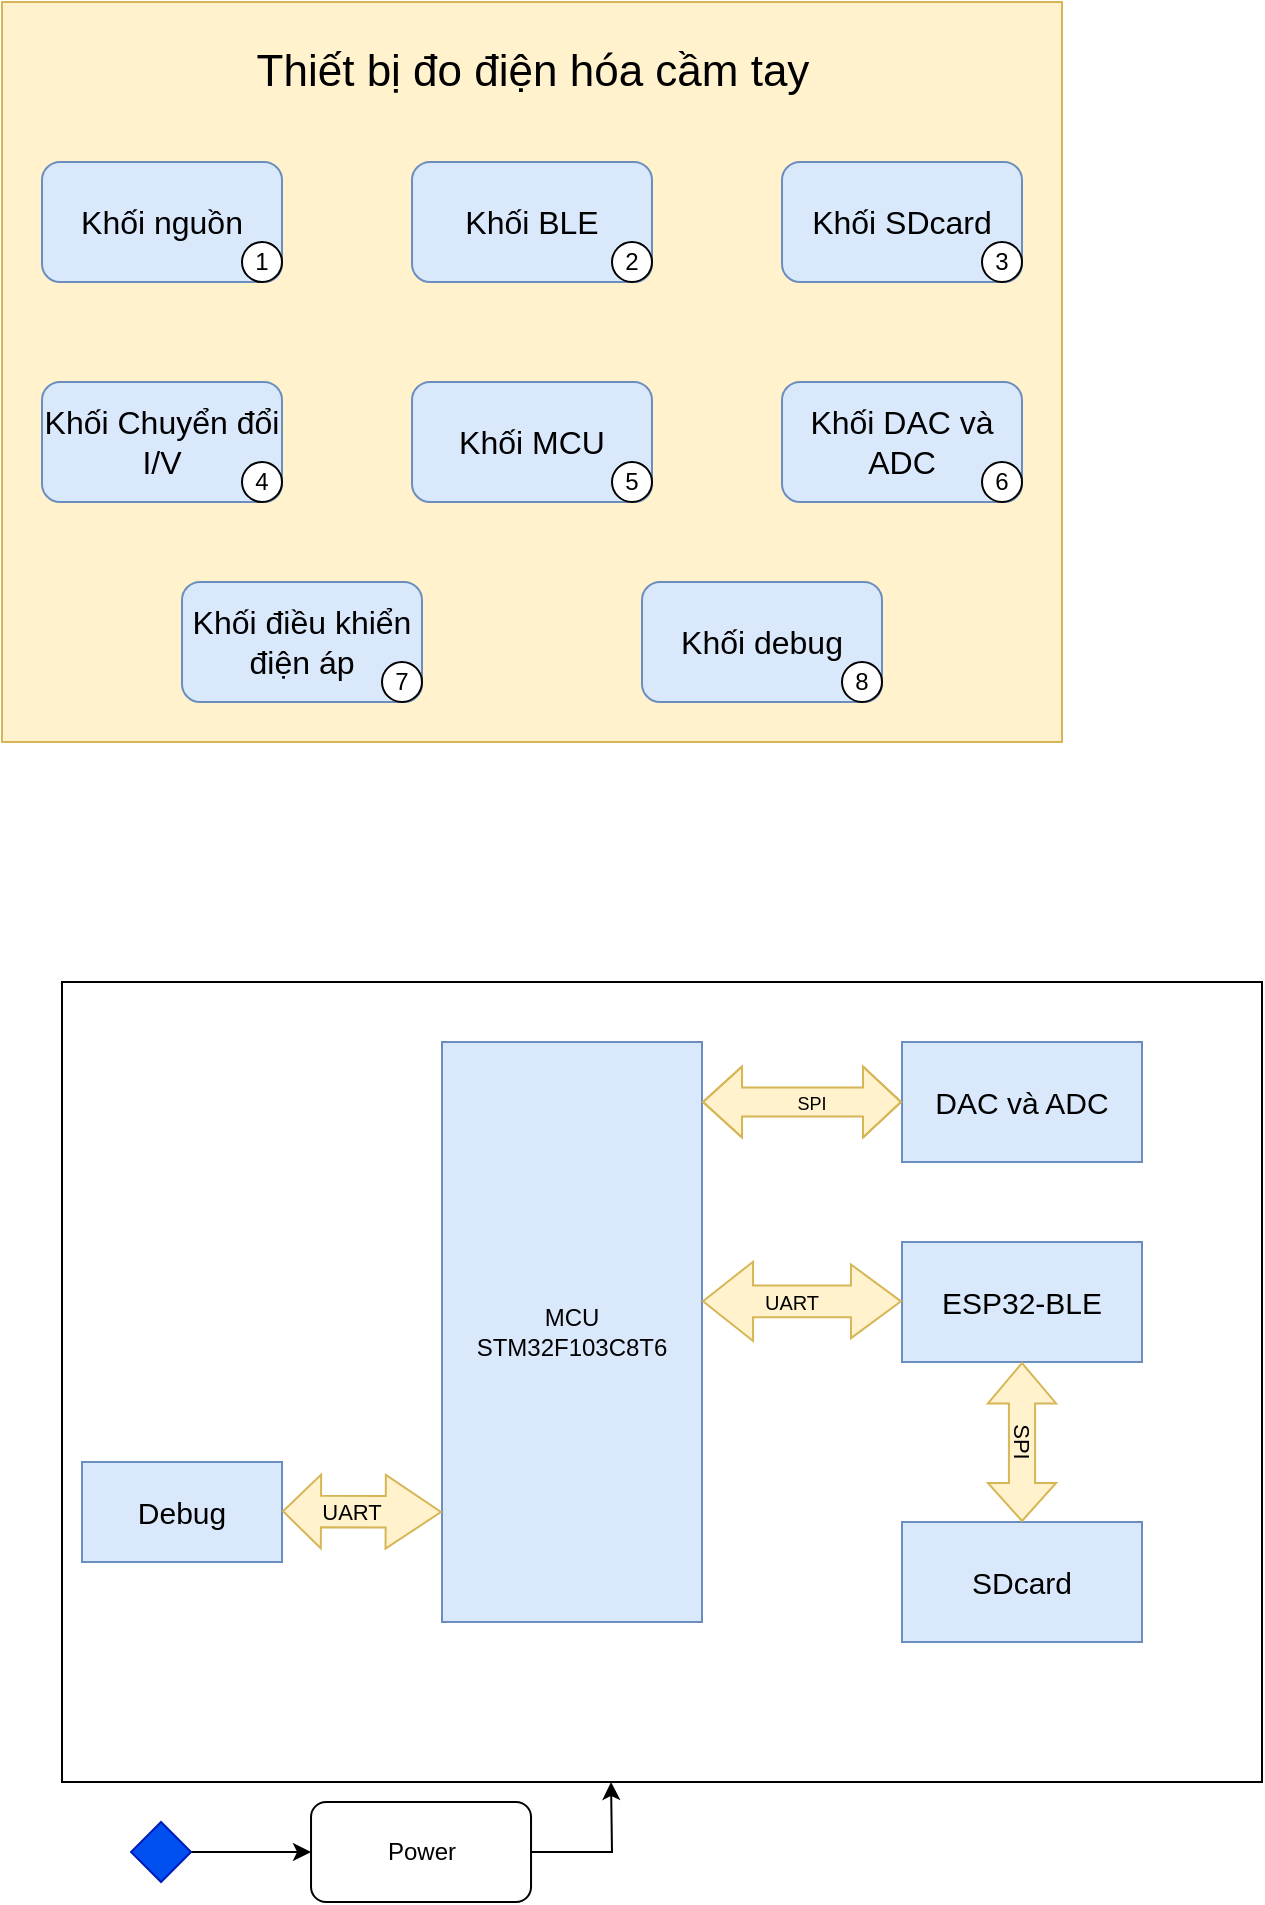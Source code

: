 <mxfile version="24.4.9" type="github">
  <diagram name="Trang-1" id="jlrSxRIfaFYinMx3E_z8">
    <mxGraphModel dx="1173" dy="631" grid="1" gridSize="10" guides="1" tooltips="1" connect="1" arrows="1" fold="1" page="1" pageScale="1" pageWidth="850" pageHeight="1100" math="0" shadow="0">
      <root>
        <mxCell id="0" />
        <mxCell id="1" parent="0" />
        <mxCell id="ZDztYGWsGTLhu8t09ttq-1" value="" style="rounded=0;whiteSpace=wrap;html=1;fillColor=#fff2cc;strokeColor=#d6b656;" parent="1" vertex="1">
          <mxGeometry x="160" y="50" width="530" height="370" as="geometry" />
        </mxCell>
        <mxCell id="ZDztYGWsGTLhu8t09ttq-2" value="&lt;font style=&quot;font-size: 16px;&quot;&gt;Khối nguồn&lt;/font&gt;" style="rounded=1;whiteSpace=wrap;html=1;fillColor=#dae8fc;strokeColor=#6c8ebf;" parent="1" vertex="1">
          <mxGeometry x="180" y="130" width="120" height="60" as="geometry" />
        </mxCell>
        <mxCell id="ZDztYGWsGTLhu8t09ttq-5" value="&lt;font style=&quot;font-size: 16px;&quot;&gt;Khối BLE&lt;/font&gt;" style="rounded=1;whiteSpace=wrap;html=1;fillColor=#dae8fc;strokeColor=#6c8ebf;" parent="1" vertex="1">
          <mxGeometry x="365" y="130" width="120" height="60" as="geometry" />
        </mxCell>
        <mxCell id="ZDztYGWsGTLhu8t09ttq-6" value="&lt;font style=&quot;font-size: 16px;&quot;&gt;Khối SDcard&lt;/font&gt;" style="rounded=1;whiteSpace=wrap;html=1;fillColor=#dae8fc;strokeColor=#6c8ebf;" parent="1" vertex="1">
          <mxGeometry x="550" y="130" width="120" height="60" as="geometry" />
        </mxCell>
        <mxCell id="ZDztYGWsGTLhu8t09ttq-7" value="&lt;span style=&quot;font-size: 16px;&quot;&gt;Khối Chuyển đổi I/V&lt;/span&gt;" style="rounded=1;whiteSpace=wrap;html=1;fillColor=#dae8fc;strokeColor=#6c8ebf;" parent="1" vertex="1">
          <mxGeometry x="180" y="240" width="120" height="60" as="geometry" />
        </mxCell>
        <mxCell id="ZDztYGWsGTLhu8t09ttq-8" value="&lt;font style=&quot;font-size: 16px;&quot;&gt;Khối MCU&lt;/font&gt;" style="rounded=1;whiteSpace=wrap;html=1;fillColor=#dae8fc;strokeColor=#6c8ebf;" parent="1" vertex="1">
          <mxGeometry x="365" y="240" width="120" height="60" as="geometry" />
        </mxCell>
        <mxCell id="ZDztYGWsGTLhu8t09ttq-9" value="&lt;font style=&quot;font-size: 16px;&quot;&gt;Khối DAC và ADC&lt;/font&gt;" style="rounded=1;whiteSpace=wrap;html=1;fillColor=#dae8fc;strokeColor=#6c8ebf;" parent="1" vertex="1">
          <mxGeometry x="550" y="240" width="120" height="60" as="geometry" />
        </mxCell>
        <mxCell id="ZDztYGWsGTLhu8t09ttq-10" value="&lt;font style=&quot;font-size: 16px;&quot;&gt;Khối điều khiển điện áp&lt;/font&gt;" style="rounded=1;whiteSpace=wrap;html=1;fillColor=#dae8fc;strokeColor=#6c8ebf;" parent="1" vertex="1">
          <mxGeometry x="250" y="340" width="120" height="60" as="geometry" />
        </mxCell>
        <mxCell id="ZDztYGWsGTLhu8t09ttq-11" value="&lt;font style=&quot;font-size: 16px;&quot;&gt;Khối debug&lt;/font&gt;" style="rounded=1;whiteSpace=wrap;html=1;fillColor=#dae8fc;strokeColor=#6c8ebf;" parent="1" vertex="1">
          <mxGeometry x="480" y="340" width="120" height="60" as="geometry" />
        </mxCell>
        <mxCell id="ZDztYGWsGTLhu8t09ttq-13" value="1" style="ellipse;whiteSpace=wrap;html=1;aspect=fixed;" parent="1" vertex="1">
          <mxGeometry x="280" y="170" width="20" height="20" as="geometry" />
        </mxCell>
        <mxCell id="ZDztYGWsGTLhu8t09ttq-14" value="2" style="ellipse;whiteSpace=wrap;html=1;aspect=fixed;" parent="1" vertex="1">
          <mxGeometry x="465" y="170" width="20" height="20" as="geometry" />
        </mxCell>
        <mxCell id="ZDztYGWsGTLhu8t09ttq-15" value="3" style="ellipse;whiteSpace=wrap;html=1;aspect=fixed;" parent="1" vertex="1">
          <mxGeometry x="650" y="170" width="20" height="20" as="geometry" />
        </mxCell>
        <mxCell id="ZDztYGWsGTLhu8t09ttq-16" value="4" style="ellipse;whiteSpace=wrap;html=1;aspect=fixed;" parent="1" vertex="1">
          <mxGeometry x="280" y="280" width="20" height="20" as="geometry" />
        </mxCell>
        <mxCell id="ZDztYGWsGTLhu8t09ttq-17" value="5" style="ellipse;whiteSpace=wrap;html=1;aspect=fixed;" parent="1" vertex="1">
          <mxGeometry x="465" y="280" width="20" height="20" as="geometry" />
        </mxCell>
        <mxCell id="ZDztYGWsGTLhu8t09ttq-18" value="6" style="ellipse;whiteSpace=wrap;html=1;aspect=fixed;" parent="1" vertex="1">
          <mxGeometry x="650" y="280" width="20" height="20" as="geometry" />
        </mxCell>
        <mxCell id="ZDztYGWsGTLhu8t09ttq-19" value="7" style="ellipse;whiteSpace=wrap;html=1;aspect=fixed;" parent="1" vertex="1">
          <mxGeometry x="350" y="380" width="20" height="20" as="geometry" />
        </mxCell>
        <mxCell id="ZDztYGWsGTLhu8t09ttq-20" value="8" style="ellipse;whiteSpace=wrap;html=1;aspect=fixed;" parent="1" vertex="1">
          <mxGeometry x="580" y="380" width="20" height="20" as="geometry" />
        </mxCell>
        <mxCell id="ZDztYGWsGTLhu8t09ttq-23" value="&lt;font style=&quot;font-size: 22px;&quot;&gt;Thiết bị đo điện hóa cầm tay&lt;/font&gt;" style="text;html=1;align=center;verticalAlign=middle;whiteSpace=wrap;rounded=0;" parent="1" vertex="1">
          <mxGeometry x="268" y="70" width="315" height="30" as="geometry" />
        </mxCell>
        <mxCell id="ZDztYGWsGTLhu8t09ttq-24" value="" style="rounded=0;whiteSpace=wrap;html=1;" parent="1" vertex="1">
          <mxGeometry x="190" y="540" width="600" height="400" as="geometry" />
        </mxCell>
        <mxCell id="ZDztYGWsGTLhu8t09ttq-29" value="" style="edgeStyle=orthogonalEdgeStyle;rounded=0;orthogonalLoop=1;jettySize=auto;html=1;" parent="1" source="ZDztYGWsGTLhu8t09ttq-25" target="ZDztYGWsGTLhu8t09ttq-26" edge="1">
          <mxGeometry relative="1" as="geometry" />
        </mxCell>
        <mxCell id="ZDztYGWsGTLhu8t09ttq-25" value="" style="rhombus;whiteSpace=wrap;html=1;fillColor=#0050ef;fontColor=#ffffff;strokeColor=#001DBC;" parent="1" vertex="1">
          <mxGeometry x="224.52" y="960" width="30" height="30" as="geometry" />
        </mxCell>
        <mxCell id="ZDztYGWsGTLhu8t09ttq-30" style="edgeStyle=orthogonalEdgeStyle;rounded=0;orthogonalLoop=1;jettySize=auto;html=1;" parent="1" source="ZDztYGWsGTLhu8t09ttq-26" edge="1">
          <mxGeometry relative="1" as="geometry">
            <mxPoint x="464.52" y="940" as="targetPoint" />
          </mxGeometry>
        </mxCell>
        <mxCell id="ZDztYGWsGTLhu8t09ttq-26" value="Power" style="rounded=1;whiteSpace=wrap;html=1;" parent="1" vertex="1">
          <mxGeometry x="314.52" y="950" width="110" height="50" as="geometry" />
        </mxCell>
        <mxCell id="ZDztYGWsGTLhu8t09ttq-31" value="MCU&lt;br&gt;STM32F103C8T6" style="rounded=0;whiteSpace=wrap;html=1;fillColor=#dae8fc;strokeColor=#6c8ebf;" parent="1" vertex="1">
          <mxGeometry x="380" y="570" width="130" height="290" as="geometry" />
        </mxCell>
        <mxCell id="ZDztYGWsGTLhu8t09ttq-32" value="&lt;font style=&quot;font-size: 15px;&quot;&gt;DAC và ADC&lt;/font&gt;" style="rounded=0;whiteSpace=wrap;html=1;fillColor=#dae8fc;strokeColor=#6c8ebf;" parent="1" vertex="1">
          <mxGeometry x="610" y="570" width="120" height="60" as="geometry" />
        </mxCell>
        <mxCell id="ZDztYGWsGTLhu8t09ttq-33" value="" style="shape=flexArrow;endArrow=classic;startArrow=classic;html=1;rounded=0;entryX=0;entryY=0.5;entryDx=0;entryDy=0;width=14.483;startSize=6.172;fillColor=#fff2cc;strokeColor=#d6b656;" parent="1" target="ZDztYGWsGTLhu8t09ttq-32" edge="1">
          <mxGeometry width="100" height="100" relative="1" as="geometry">
            <mxPoint x="510" y="600" as="sourcePoint" />
            <mxPoint x="670" y="650" as="targetPoint" />
            <Array as="points">
              <mxPoint x="570" y="600" />
            </Array>
          </mxGeometry>
        </mxCell>
        <mxCell id="ZDztYGWsGTLhu8t09ttq-36" value="&lt;font style=&quot;font-size: 9px;&quot;&gt;SPI&lt;/font&gt;" style="text;html=1;align=center;verticalAlign=middle;whiteSpace=wrap;rounded=0;" parent="1" vertex="1">
          <mxGeometry x="550" y="595" width="30" height="10" as="geometry" />
        </mxCell>
        <mxCell id="ZDztYGWsGTLhu8t09ttq-40" value="&lt;span style=&quot;font-size: 15px;&quot;&gt;ESP32-BLE&lt;/span&gt;" style="rounded=0;whiteSpace=wrap;html=1;fillColor=#dae8fc;strokeColor=#6c8ebf;" parent="1" vertex="1">
          <mxGeometry x="610" y="670" width="120" height="60" as="geometry" />
        </mxCell>
        <mxCell id="ZDztYGWsGTLhu8t09ttq-41" value="" style="shape=flexArrow;endArrow=classic;startArrow=classic;html=1;rounded=0;exitX=1;exitY=0;exitDx=0;exitDy=0;entryX=0;entryY=0.5;entryDx=0;entryDy=0;startWidth=22.759;startSize=8.007;width=15.862;endSize=8.007;fillColor=#fff2cc;strokeColor=#d6b656;" parent="1" edge="1">
          <mxGeometry width="100" height="100" relative="1" as="geometry">
            <mxPoint x="510" y="699.66" as="sourcePoint" />
            <mxPoint x="610" y="699.66" as="targetPoint" />
            <Array as="points" />
          </mxGeometry>
        </mxCell>
        <mxCell id="ZDztYGWsGTLhu8t09ttq-43" value="&lt;font style=&quot;font-size: 10px;&quot;&gt;UART&lt;/font&gt;" style="text;html=1;align=center;verticalAlign=middle;whiteSpace=wrap;rounded=0;" parent="1" vertex="1">
          <mxGeometry x="540" y="695" width="30" height="10" as="geometry" />
        </mxCell>
        <mxCell id="ZDztYGWsGTLhu8t09ttq-44" value="&lt;span style=&quot;font-size: 15px;&quot;&gt;SDcard&lt;/span&gt;" style="rounded=0;whiteSpace=wrap;html=1;fillColor=#dae8fc;strokeColor=#6c8ebf;" parent="1" vertex="1">
          <mxGeometry x="610" y="810" width="120" height="60" as="geometry" />
        </mxCell>
        <mxCell id="ZDztYGWsGTLhu8t09ttq-45" value="" style="shape=flexArrow;endArrow=classic;startArrow=classic;html=1;rounded=0;exitX=0.5;exitY=1;exitDx=0;exitDy=0;entryX=0.5;entryY=0;entryDx=0;entryDy=0;width=13.103;startSize=6.407;fillColor=#fff2cc;strokeColor=#d6b656;" parent="1" source="ZDztYGWsGTLhu8t09ttq-40" target="ZDztYGWsGTLhu8t09ttq-44" edge="1">
          <mxGeometry width="100" height="100" relative="1" as="geometry">
            <mxPoint x="640" y="740" as="sourcePoint" />
            <mxPoint x="790" y="810.42" as="targetPoint" />
            <Array as="points" />
          </mxGeometry>
        </mxCell>
        <mxCell id="ZDztYGWsGTLhu8t09ttq-46" value="&lt;font style=&quot;font-size: 11px;&quot;&gt;SPI&lt;/font&gt;" style="text;html=1;align=center;verticalAlign=middle;whiteSpace=wrap;rounded=0;rotation=90;" parent="1" vertex="1">
          <mxGeometry x="655" y="760" width="30" height="20" as="geometry" />
        </mxCell>
        <mxCell id="ZDztYGWsGTLhu8t09ttq-50" value="&lt;span style=&quot;font-size: 15px;&quot;&gt;Debug&lt;/span&gt;" style="rounded=0;whiteSpace=wrap;html=1;fillColor=#dae8fc;strokeColor=#6c8ebf;" parent="1" vertex="1">
          <mxGeometry x="200" y="780" width="100" height="50" as="geometry" />
        </mxCell>
        <mxCell id="ZDztYGWsGTLhu8t09ttq-51" value="" style="shape=flexArrow;endArrow=classic;startArrow=classic;html=1;rounded=0;exitX=1;exitY=0;exitDx=0;exitDy=0;fillColor=#fff2cc;strokeColor=#d6b656;width=15.833;endSize=8.883;" parent="1" edge="1">
          <mxGeometry width="100" height="100" relative="1" as="geometry">
            <mxPoint x="300" y="804.66" as="sourcePoint" />
            <mxPoint x="380" y="805" as="targetPoint" />
            <Array as="points" />
          </mxGeometry>
        </mxCell>
        <mxCell id="ZDztYGWsGTLhu8t09ttq-52" value="&lt;font style=&quot;font-size: 11px;&quot;&gt;UART&lt;/font&gt;" style="text;html=1;align=center;verticalAlign=middle;whiteSpace=wrap;rounded=0;" parent="1" vertex="1">
          <mxGeometry x="320" y="800" width="30" height="10" as="geometry" />
        </mxCell>
      </root>
    </mxGraphModel>
  </diagram>
</mxfile>
